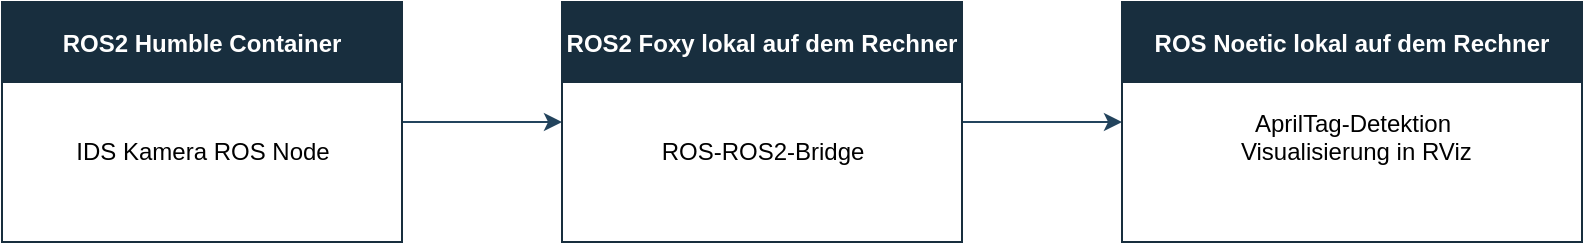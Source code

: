 <mxfile version="24.8.3">
  <diagram name="Page-1" id="zU0PNHGNBiE9gmbVjhxK">
    <mxGraphModel dx="2012" dy="795" grid="1" gridSize="10" guides="1" tooltips="1" connect="1" arrows="1" fold="1" page="1" pageScale="1" pageWidth="850" pageHeight="1100" background="#ffffff" math="0" shadow="0">
      <root>
        <mxCell id="0" />
        <mxCell id="1" parent="0" />
        <mxCell id="Csin29PV8eFVI046gh1U-6" value="" style="edgeStyle=orthogonalEdgeStyle;rounded=0;orthogonalLoop=1;jettySize=auto;html=1;labelBackgroundColor=none;strokeColor=#23445D;fontColor=default;" edge="1" parent="1" source="Csin29PV8eFVI046gh1U-2" target="Csin29PV8eFVI046gh1U-4">
          <mxGeometry relative="1" as="geometry" />
        </mxCell>
        <mxCell id="Csin29PV8eFVI046gh1U-2" value="ROS2 Humble Container" style="swimlane;startSize=40;labelBackgroundColor=none;fillColor=#182e3e;strokeColor=#182e3e;fontColor=#FFFFFF;fillStyle=solid;swimlaneFillColor=none;gradientColor=none;rounded=0;glass=0;" vertex="1" parent="1">
          <mxGeometry x="40" y="110" width="200" height="120" as="geometry" />
        </mxCell>
        <mxCell id="Csin29PV8eFVI046gh1U-3" value="IDS Kamera ROS Node" style="text;html=1;align=center;verticalAlign=middle;resizable=0;points=[];autosize=1;strokeColor=none;fillColor=none;labelBackgroundColor=default;fontColor=#000000;labelBorderColor=none;" vertex="1" parent="Csin29PV8eFVI046gh1U-2">
          <mxGeometry x="25" y="60" width="150" height="30" as="geometry" />
        </mxCell>
        <mxCell id="Csin29PV8eFVI046gh1U-9" value="" style="edgeStyle=orthogonalEdgeStyle;rounded=0;orthogonalLoop=1;jettySize=auto;html=1;labelBackgroundColor=none;strokeColor=#23445D;fontColor=default;" edge="1" parent="1" source="Csin29PV8eFVI046gh1U-4" target="Csin29PV8eFVI046gh1U-7">
          <mxGeometry relative="1" as="geometry" />
        </mxCell>
        <mxCell id="Csin29PV8eFVI046gh1U-4" value="ROS2 Foxy lokal auf dem Rechner" style="swimlane;startSize=40;labelBackgroundColor=none;fillColor=#182E3E;strokeColor=#182e3e;fontColor=#FFFFFF;fillStyle=solid;" vertex="1" parent="1">
          <mxGeometry x="320" y="110" width="200" height="120" as="geometry" />
        </mxCell>
        <mxCell id="Csin29PV8eFVI046gh1U-5" value="ROS-ROS2-Bridge" style="text;html=1;align=center;verticalAlign=middle;resizable=0;points=[];autosize=1;strokeColor=none;fillColor=none;labelBackgroundColor=default;fontColor=#000000;labelBorderColor=none;" vertex="1" parent="Csin29PV8eFVI046gh1U-4">
          <mxGeometry x="40" y="60" width="120" height="30" as="geometry" />
        </mxCell>
        <mxCell id="Csin29PV8eFVI046gh1U-7" value="ROS Noetic lokal auf dem Rechner" style="swimlane;startSize=40;labelBackgroundColor=none;fillColor=#182E3E;strokeColor=#182e3e;fontColor=#ffffff;labelBorderColor=none;fillStyle=solid;" vertex="1" parent="1">
          <mxGeometry x="600" y="110" width="230" height="120" as="geometry" />
        </mxCell>
        <mxCell id="Csin29PV8eFVI046gh1U-8" value="&lt;div&gt;AprilTag-Detektion&lt;/div&gt;&lt;div&gt;&amp;nbsp;Visualisierung in RViz&lt;/div&gt;&lt;div&gt;&lt;br&gt;&lt;/div&gt;" style="text;html=1;align=center;verticalAlign=middle;resizable=0;points=[];autosize=1;strokeColor=none;fillColor=none;labelBackgroundColor=default;fontColor=#000000;labelBorderColor=none;textShadow=0;" vertex="1" parent="Csin29PV8eFVI046gh1U-7">
          <mxGeometry x="45" y="45" width="140" height="60" as="geometry" />
        </mxCell>
      </root>
    </mxGraphModel>
  </diagram>
</mxfile>
